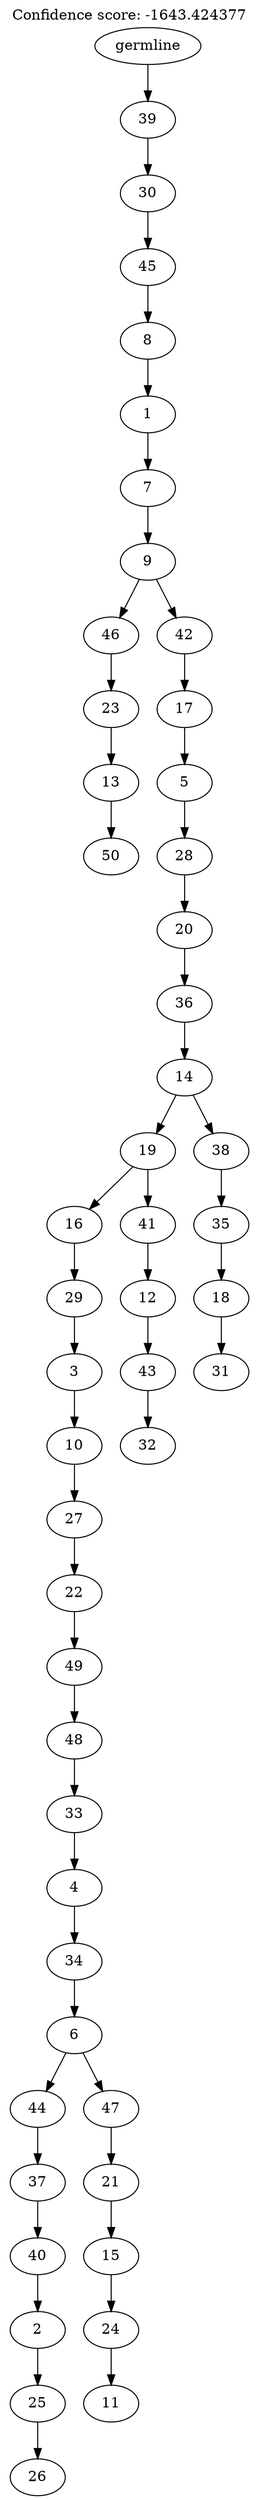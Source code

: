 digraph g {
	"49" -> "50";
	"50" [label="50"];
	"48" -> "49";
	"49" [label="13"];
	"47" -> "48";
	"48" [label="23"];
	"45" -> "46";
	"46" [label="26"];
	"44" -> "45";
	"45" [label="25"];
	"43" -> "44";
	"44" [label="2"];
	"42" -> "43";
	"43" [label="40"];
	"41" -> "42";
	"42" [label="37"];
	"39" -> "40";
	"40" [label="11"];
	"38" -> "39";
	"39" [label="24"];
	"37" -> "38";
	"38" [label="15"];
	"36" -> "37";
	"37" [label="21"];
	"35" -> "36";
	"36" [label="47"];
	"35" -> "41";
	"41" [label="44"];
	"34" -> "35";
	"35" [label="6"];
	"33" -> "34";
	"34" [label="34"];
	"32" -> "33";
	"33" [label="4"];
	"31" -> "32";
	"32" [label="33"];
	"30" -> "31";
	"31" [label="48"];
	"29" -> "30";
	"30" [label="49"];
	"28" -> "29";
	"29" [label="22"];
	"27" -> "28";
	"28" [label="27"];
	"26" -> "27";
	"27" [label="10"];
	"25" -> "26";
	"26" [label="3"];
	"24" -> "25";
	"25" [label="29"];
	"22" -> "23";
	"23" [label="32"];
	"21" -> "22";
	"22" [label="43"];
	"20" -> "21";
	"21" [label="12"];
	"19" -> "20";
	"20" [label="41"];
	"19" -> "24";
	"24" [label="16"];
	"17" -> "18";
	"18" [label="31"];
	"16" -> "17";
	"17" [label="18"];
	"15" -> "16";
	"16" [label="35"];
	"14" -> "15";
	"15" [label="38"];
	"14" -> "19";
	"19" [label="19"];
	"13" -> "14";
	"14" [label="14"];
	"12" -> "13";
	"13" [label="36"];
	"11" -> "12";
	"12" [label="20"];
	"10" -> "11";
	"11" [label="28"];
	"9" -> "10";
	"10" [label="5"];
	"8" -> "9";
	"9" [label="17"];
	"7" -> "8";
	"8" [label="42"];
	"7" -> "47";
	"47" [label="46"];
	"6" -> "7";
	"7" [label="9"];
	"5" -> "6";
	"6" [label="7"];
	"4" -> "5";
	"5" [label="1"];
	"3" -> "4";
	"4" [label="8"];
	"2" -> "3";
	"3" [label="45"];
	"1" -> "2";
	"2" [label="30"];
	"0" -> "1";
	"1" [label="39"];
	"0" [label="germline"];
	labelloc="t";
	label="Confidence score: -1643.424377";
}
